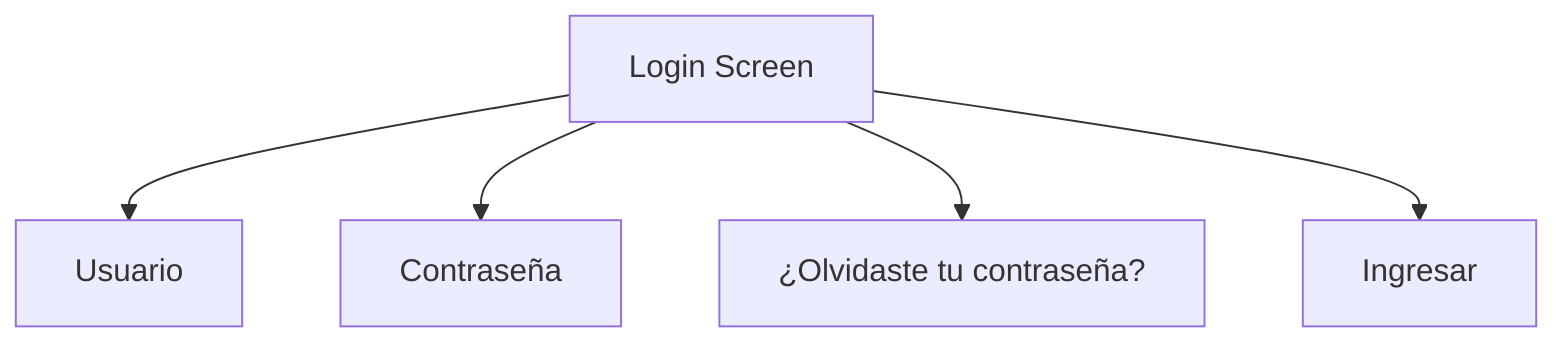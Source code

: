 graph TD
  Login[Login Screen]
  UserInput[Usuario]
  PassInput[Contraseña]
  ForgotPassword[¿Olvidaste tu contraseña?]
  Submit[Ingresar]

  Login --> UserInput
  Login --> PassInput
  Login --> ForgotPassword
  Login --> Submit